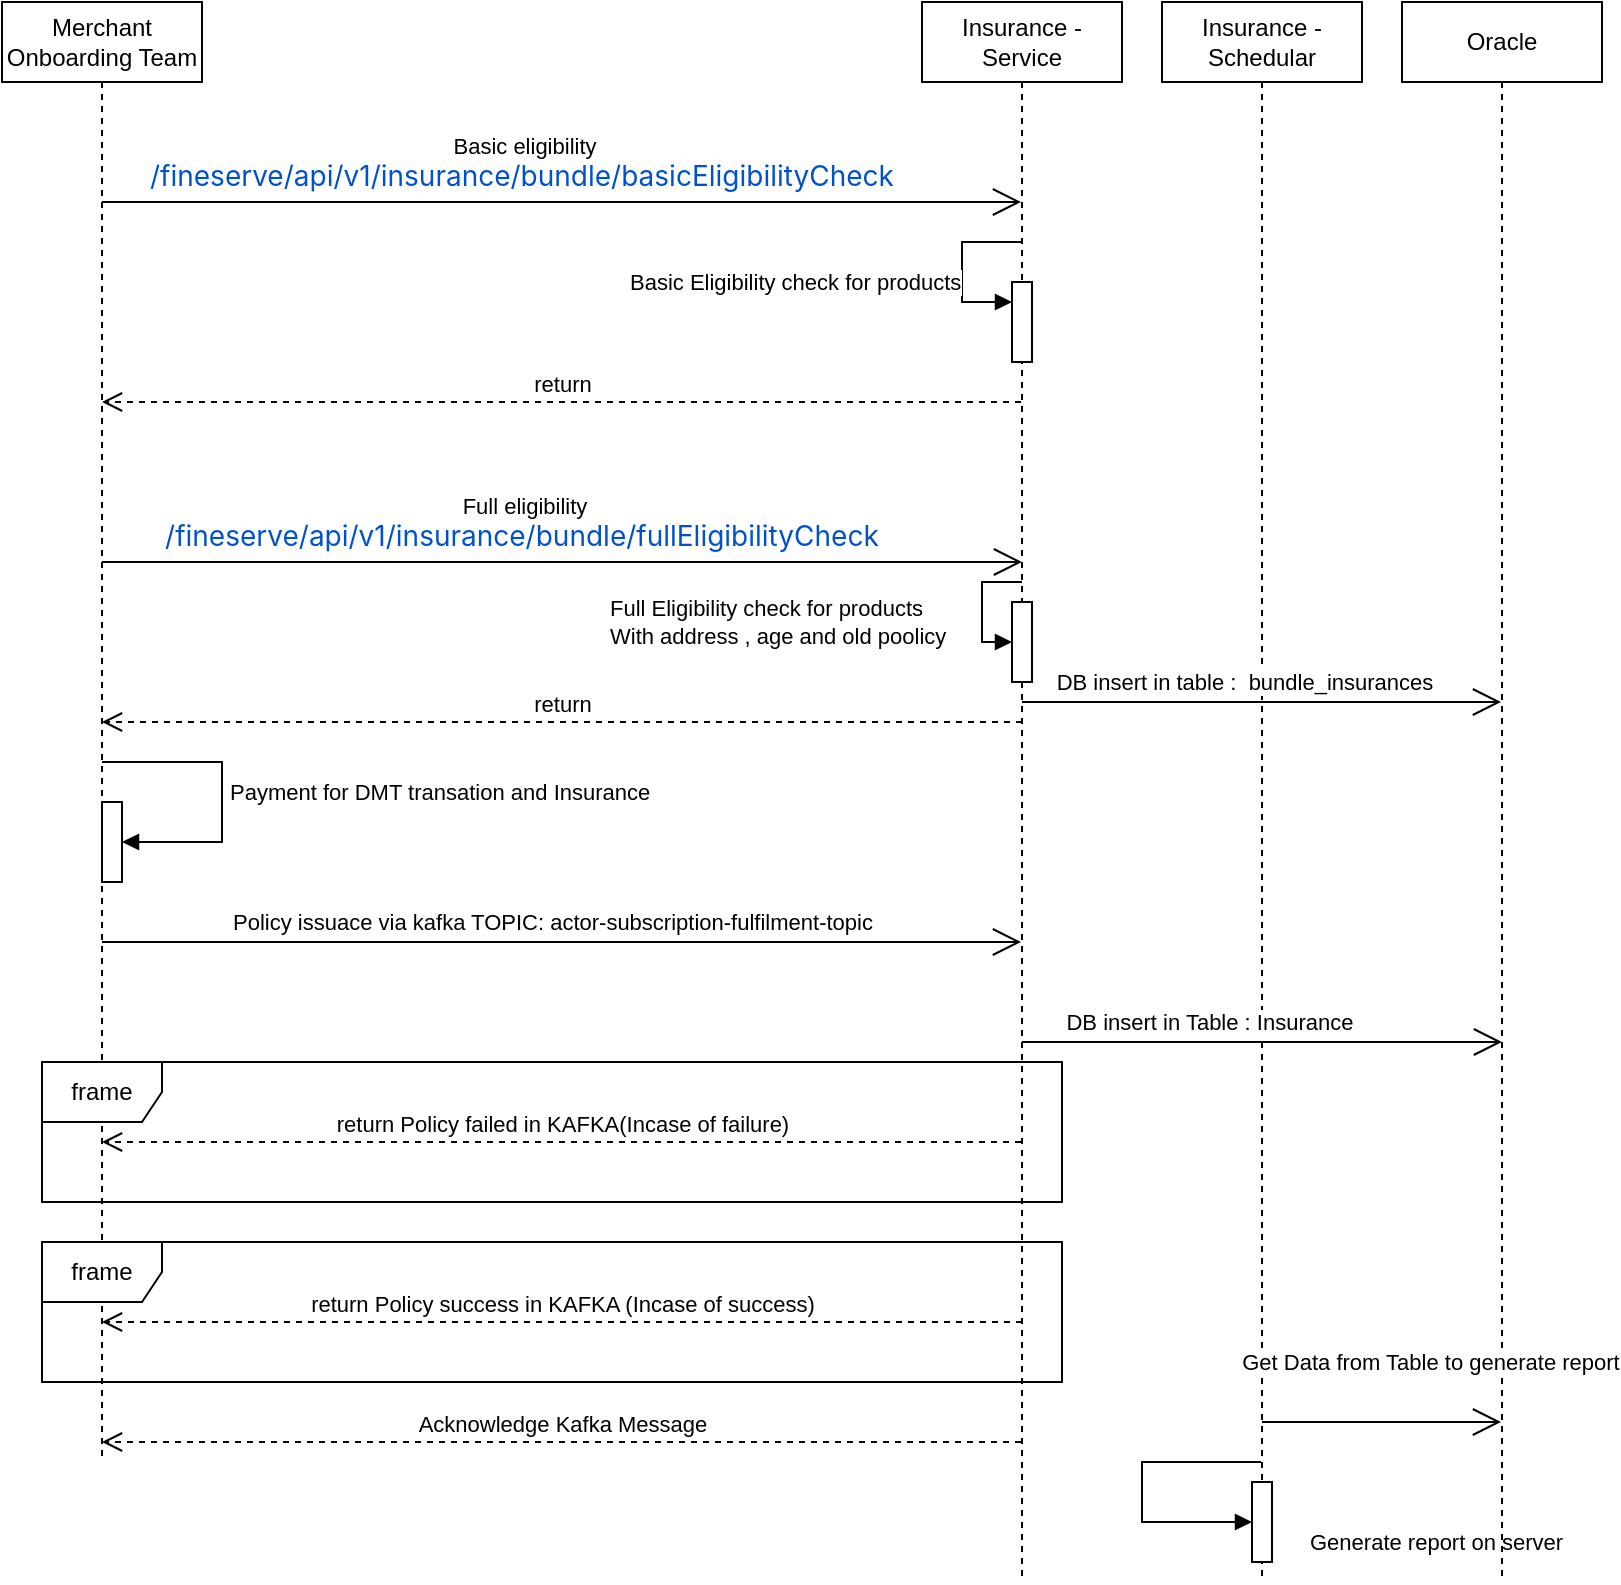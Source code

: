 <mxfile version="21.3.8" type="github">
  <diagram name="Page-1" id="yWtgO1glUAgRH91HCU5n">
    <mxGraphModel dx="1194" dy="648" grid="1" gridSize="10" guides="1" tooltips="1" connect="1" arrows="1" fold="1" page="1" pageScale="1" pageWidth="850" pageHeight="1100" math="0" shadow="0">
      <root>
        <mxCell id="0" />
        <mxCell id="1" parent="0" />
        <mxCell id="hWbqOJEptFSF6oSlvdW3-1" value="Merchant Onboarding Team" style="shape=umlLifeline;perimeter=lifelinePerimeter;whiteSpace=wrap;html=1;container=1;dropTarget=0;collapsible=0;recursiveResize=0;outlineConnect=0;portConstraint=eastwest;newEdgeStyle={&quot;edgeStyle&quot;:&quot;elbowEdgeStyle&quot;,&quot;elbow&quot;:&quot;vertical&quot;,&quot;curved&quot;:0,&quot;rounded&quot;:0};" parent="1" vertex="1">
          <mxGeometry x="40" y="140" width="100" height="730" as="geometry" />
        </mxCell>
        <mxCell id="hWbqOJEptFSF6oSlvdW3-20" value="" style="html=1;points=[];perimeter=orthogonalPerimeter;outlineConnect=0;targetShapes=umlLifeline;portConstraint=eastwest;newEdgeStyle={&quot;edgeStyle&quot;:&quot;elbowEdgeStyle&quot;,&quot;elbow&quot;:&quot;vertical&quot;,&quot;curved&quot;:0,&quot;rounded&quot;:0};" parent="hWbqOJEptFSF6oSlvdW3-1" vertex="1">
          <mxGeometry x="50" y="400" width="10" height="40" as="geometry" />
        </mxCell>
        <mxCell id="hWbqOJEptFSF6oSlvdW3-21" value="Payment for DMT transation and Insurance" style="html=1;align=left;spacingLeft=2;endArrow=block;rounded=0;edgeStyle=orthogonalEdgeStyle;curved=0;rounded=0;" parent="hWbqOJEptFSF6oSlvdW3-1" source="hWbqOJEptFSF6oSlvdW3-1" target="hWbqOJEptFSF6oSlvdW3-20" edge="1">
          <mxGeometry relative="1" as="geometry">
            <mxPoint x="55" y="380" as="sourcePoint" />
            <Array as="points">
              <mxPoint x="110" y="380" />
              <mxPoint x="110" y="420" />
            </Array>
          </mxGeometry>
        </mxCell>
        <mxCell id="hWbqOJEptFSF6oSlvdW3-2" value="Insurance - Service" style="shape=umlLifeline;perimeter=lifelinePerimeter;whiteSpace=wrap;html=1;container=1;dropTarget=0;collapsible=0;recursiveResize=0;outlineConnect=0;portConstraint=eastwest;newEdgeStyle={&quot;edgeStyle&quot;:&quot;elbowEdgeStyle&quot;,&quot;elbow&quot;:&quot;vertical&quot;,&quot;curved&quot;:0,&quot;rounded&quot;:0};" parent="1" vertex="1">
          <mxGeometry x="500" y="140" width="100" height="790" as="geometry" />
        </mxCell>
        <mxCell id="hWbqOJEptFSF6oSlvdW3-7" value="" style="html=1;points=[];perimeter=orthogonalPerimeter;outlineConnect=0;targetShapes=umlLifeline;portConstraint=eastwest;newEdgeStyle={&quot;edgeStyle&quot;:&quot;elbowEdgeStyle&quot;,&quot;elbow&quot;:&quot;vertical&quot;,&quot;curved&quot;:0,&quot;rounded&quot;:0};" parent="hWbqOJEptFSF6oSlvdW3-2" vertex="1">
          <mxGeometry x="45" y="140" width="10" height="40" as="geometry" />
        </mxCell>
        <mxCell id="hWbqOJEptFSF6oSlvdW3-8" value="Basic Eligibility check for products" style="html=1;align=left;spacingLeft=2;endArrow=block;rounded=0;edgeStyle=orthogonalEdgeStyle;curved=0;rounded=0;" parent="hWbqOJEptFSF6oSlvdW3-2" target="hWbqOJEptFSF6oSlvdW3-7" edge="1">
          <mxGeometry x="0.176" y="-170" relative="1" as="geometry">
            <mxPoint x="50" y="120" as="sourcePoint" />
            <Array as="points">
              <mxPoint x="20" y="120" />
              <mxPoint x="20" y="150" />
            </Array>
            <mxPoint as="offset" />
          </mxGeometry>
        </mxCell>
        <mxCell id="hWbqOJEptFSF6oSlvdW3-10" value="" style="html=1;points=[];perimeter=orthogonalPerimeter;outlineConnect=0;targetShapes=umlLifeline;portConstraint=eastwest;newEdgeStyle={&quot;edgeStyle&quot;:&quot;elbowEdgeStyle&quot;,&quot;elbow&quot;:&quot;vertical&quot;,&quot;curved&quot;:0,&quot;rounded&quot;:0};" parent="hWbqOJEptFSF6oSlvdW3-2" vertex="1">
          <mxGeometry x="45" y="300" width="10" height="40" as="geometry" />
        </mxCell>
        <mxCell id="hWbqOJEptFSF6oSlvdW3-3" value="Insurance - Schedular" style="shape=umlLifeline;perimeter=lifelinePerimeter;whiteSpace=wrap;html=1;container=1;dropTarget=0;collapsible=0;recursiveResize=0;outlineConnect=0;portConstraint=eastwest;newEdgeStyle={&quot;edgeStyle&quot;:&quot;elbowEdgeStyle&quot;,&quot;elbow&quot;:&quot;vertical&quot;,&quot;curved&quot;:0,&quot;rounded&quot;:0};" parent="1" vertex="1">
          <mxGeometry x="620" y="140" width="100" height="790" as="geometry" />
        </mxCell>
        <mxCell id="hWbqOJEptFSF6oSlvdW3-30" value="" style="html=1;points=[];perimeter=orthogonalPerimeter;outlineConnect=0;targetShapes=umlLifeline;portConstraint=eastwest;newEdgeStyle={&quot;edgeStyle&quot;:&quot;elbowEdgeStyle&quot;,&quot;elbow&quot;:&quot;vertical&quot;,&quot;curved&quot;:0,&quot;rounded&quot;:0};" parent="hWbqOJEptFSF6oSlvdW3-3" vertex="1">
          <mxGeometry x="45" y="740" width="10" height="40" as="geometry" />
        </mxCell>
        <mxCell id="hWbqOJEptFSF6oSlvdW3-31" value="Generate report on server" style="html=1;align=left;spacingLeft=2;endArrow=block;rounded=0;edgeStyle=orthogonalEdgeStyle;curved=0;rounded=0;" parent="hWbqOJEptFSF6oSlvdW3-3" target="hWbqOJEptFSF6oSlvdW3-30" edge="1" source="hWbqOJEptFSF6oSlvdW3-3">
          <mxGeometry x="1" y="-27" relative="1" as="geometry">
            <mxPoint x="-40" y="720" as="sourcePoint" />
            <Array as="points">
              <mxPoint x="-10" y="730" />
              <mxPoint x="-10" y="760" />
            </Array>
            <mxPoint x="25" y="-17" as="offset" />
          </mxGeometry>
        </mxCell>
        <mxCell id="hWbqOJEptFSF6oSlvdW3-4" value="Oracle" style="shape=umlLifeline;perimeter=lifelinePerimeter;whiteSpace=wrap;html=1;container=1;dropTarget=0;collapsible=0;recursiveResize=0;outlineConnect=0;portConstraint=eastwest;newEdgeStyle={&quot;edgeStyle&quot;:&quot;elbowEdgeStyle&quot;,&quot;elbow&quot;:&quot;vertical&quot;,&quot;curved&quot;:0,&quot;rounded&quot;:0};" parent="1" vertex="1">
          <mxGeometry x="740" y="140" width="100" height="790" as="geometry" />
        </mxCell>
        <mxCell id="hWbqOJEptFSF6oSlvdW3-5" value="" style="endArrow=open;endFill=1;endSize=12;html=1;rounded=0;" parent="1" source="hWbqOJEptFSF6oSlvdW3-1" target="hWbqOJEptFSF6oSlvdW3-2" edge="1">
          <mxGeometry width="160" relative="1" as="geometry">
            <mxPoint x="340" y="340" as="sourcePoint" />
            <mxPoint x="500" y="340" as="targetPoint" />
            <Array as="points">
              <mxPoint x="250" y="240" />
            </Array>
          </mxGeometry>
        </mxCell>
        <mxCell id="hWbqOJEptFSF6oSlvdW3-6" value="Basic eligibility&lt;br&gt;&lt;a style=&quot;color: rgb(0, 82, 204); text-decoration: var(--aui-link-decoration); font-family: -apple-system, &amp;quot;system-ui&amp;quot;, &amp;quot;Segoe UI&amp;quot;, Roboto, Oxygen, Ubuntu, &amp;quot;Fira Sans&amp;quot;, &amp;quot;Droid Sans&amp;quot;, &amp;quot;Helvetica Neue&amp;quot;, sans-serif; font-size: 14px; text-align: left;&quot; rel=&quot;nofollow&quot; class=&quot;external-link&quot; href=&quot;https://apbuat.airtelbank.com/fineserve/api/v1/insurance/bundle/basicEligibilityCheck&quot;&gt;/fineserve/api/v1/insurance/bundle/basicEligibilityCheck&lt;/a&gt;&amp;nbsp;" style="edgeLabel;html=1;align=center;verticalAlign=middle;resizable=0;points=[];" parent="hWbqOJEptFSF6oSlvdW3-5" vertex="1" connectable="0">
          <mxGeometry x="-0.182" y="1" relative="1" as="geometry">
            <mxPoint x="23" y="-19" as="offset" />
          </mxGeometry>
        </mxCell>
        <mxCell id="hWbqOJEptFSF6oSlvdW3-9" value="return" style="html=1;verticalAlign=bottom;endArrow=open;dashed=1;endSize=8;edgeStyle=elbowEdgeStyle;elbow=vertical;curved=0;rounded=0;" parent="1" source="hWbqOJEptFSF6oSlvdW3-2" target="hWbqOJEptFSF6oSlvdW3-1" edge="1">
          <mxGeometry relative="1" as="geometry">
            <mxPoint x="460" y="340" as="sourcePoint" />
            <mxPoint x="380" y="340" as="targetPoint" />
            <Array as="points">
              <mxPoint x="340" y="340" />
            </Array>
          </mxGeometry>
        </mxCell>
        <mxCell id="hWbqOJEptFSF6oSlvdW3-11" value="Full Eligibility check for products&lt;br&gt;With address , age and old poolicy" style="html=1;align=left;spacingLeft=2;endArrow=block;rounded=0;edgeStyle=orthogonalEdgeStyle;curved=0;rounded=0;" parent="1" target="hWbqOJEptFSF6oSlvdW3-10" edge="1">
          <mxGeometry x="0.231" y="-190" relative="1" as="geometry">
            <mxPoint x="550" y="430" as="sourcePoint" />
            <Array as="points">
              <mxPoint x="530" y="430" />
              <mxPoint x="530" y="460" />
            </Array>
            <mxPoint as="offset" />
          </mxGeometry>
        </mxCell>
        <mxCell id="hWbqOJEptFSF6oSlvdW3-12" value="" style="endArrow=open;endFill=1;endSize=12;html=1;rounded=0;" parent="1" edge="1">
          <mxGeometry width="160" relative="1" as="geometry">
            <mxPoint x="90" y="420" as="sourcePoint" />
            <mxPoint x="550" y="420" as="targetPoint" />
            <Array as="points">
              <mxPoint x="250" y="420" />
            </Array>
          </mxGeometry>
        </mxCell>
        <mxCell id="hWbqOJEptFSF6oSlvdW3-13" value="Full eligibility&lt;br&gt;&lt;a href=&quot;https://apbuat.airtelbank.com/fineserve/api/v1/insurance/bundle/basicEligibilityCheck&quot; class=&quot;external-link&quot; rel=&quot;nofollow&quot; style=&quot;color: rgb(0, 82, 204); text-decoration: var(--aui-link-decoration); font-family: -apple-system, &amp;quot;system-ui&amp;quot;, &amp;quot;Segoe UI&amp;quot;, Roboto, Oxygen, Ubuntu, &amp;quot;Fira Sans&amp;quot;, &amp;quot;Droid Sans&amp;quot;, &amp;quot;Helvetica Neue&amp;quot;, sans-serif; font-size: 14px; text-align: left;&quot;&gt;/fineserve/api/v1/insurance/bundle/fullEligibilityCheck&lt;/a&gt;&amp;nbsp;" style="edgeLabel;html=1;align=center;verticalAlign=middle;resizable=0;points=[];" parent="hWbqOJEptFSF6oSlvdW3-12" vertex="1" connectable="0">
          <mxGeometry x="-0.182" y="1" relative="1" as="geometry">
            <mxPoint x="23" y="-19" as="offset" />
          </mxGeometry>
        </mxCell>
        <mxCell id="hWbqOJEptFSF6oSlvdW3-14" value="return" style="html=1;verticalAlign=bottom;endArrow=open;dashed=1;endSize=8;edgeStyle=elbowEdgeStyle;elbow=vertical;curved=0;rounded=0;" parent="1" edge="1">
          <mxGeometry relative="1" as="geometry">
            <mxPoint x="550" y="500" as="sourcePoint" />
            <mxPoint x="90" y="500" as="targetPoint" />
          </mxGeometry>
        </mxCell>
        <mxCell id="hWbqOJEptFSF6oSlvdW3-15" value="" style="endArrow=open;endFill=1;endSize=12;html=1;rounded=0;" parent="1" source="hWbqOJEptFSF6oSlvdW3-2" target="hWbqOJEptFSF6oSlvdW3-4" edge="1">
          <mxGeometry width="160" relative="1" as="geometry">
            <mxPoint x="340" y="340" as="sourcePoint" />
            <mxPoint x="500" y="340" as="targetPoint" />
            <Array as="points">
              <mxPoint x="680" y="490" />
            </Array>
          </mxGeometry>
        </mxCell>
        <mxCell id="hWbqOJEptFSF6oSlvdW3-16" value="DB insert in table :&amp;nbsp;&amp;nbsp;bundle_insurances" style="edgeLabel;html=1;align=center;verticalAlign=middle;resizable=0;points=[];" parent="hWbqOJEptFSF6oSlvdW3-15" vertex="1" connectable="0">
          <mxGeometry x="-0.212" y="3" relative="1" as="geometry">
            <mxPoint x="16" y="-7" as="offset" />
          </mxGeometry>
        </mxCell>
        <mxCell id="hWbqOJEptFSF6oSlvdW3-17" value="" style="endArrow=open;endFill=1;endSize=12;html=1;rounded=0;" parent="1" source="hWbqOJEptFSF6oSlvdW3-1" target="hWbqOJEptFSF6oSlvdW3-2" edge="1">
          <mxGeometry width="160" relative="1" as="geometry">
            <mxPoint x="340" y="380" as="sourcePoint" />
            <mxPoint x="500" y="380" as="targetPoint" />
            <Array as="points">
              <mxPoint x="310" y="610" />
            </Array>
          </mxGeometry>
        </mxCell>
        <mxCell id="hWbqOJEptFSF6oSlvdW3-18" value="Policy issuace via kafka TOPIC:&amp;nbsp;actor-subscription-fulfilment-topic" style="edgeLabel;html=1;align=center;verticalAlign=middle;resizable=0;points=[];" parent="hWbqOJEptFSF6oSlvdW3-17" vertex="1" connectable="0">
          <mxGeometry x="-0.098" y="3" relative="1" as="geometry">
            <mxPoint x="18" y="-7" as="offset" />
          </mxGeometry>
        </mxCell>
        <mxCell id="hWbqOJEptFSF6oSlvdW3-22" value="" style="endArrow=open;endFill=1;endSize=12;html=1;rounded=0;" parent="1" edge="1">
          <mxGeometry width="160" relative="1" as="geometry">
            <mxPoint x="550" y="660" as="sourcePoint" />
            <mxPoint x="790" y="660" as="targetPoint" />
            <Array as="points">
              <mxPoint x="680" y="660" />
            </Array>
          </mxGeometry>
        </mxCell>
        <mxCell id="hWbqOJEptFSF6oSlvdW3-23" value="DB insert in Table : Insurance&amp;nbsp;" style="edgeLabel;html=1;align=center;verticalAlign=middle;resizable=0;points=[];" parent="hWbqOJEptFSF6oSlvdW3-22" vertex="1" connectable="0">
          <mxGeometry x="-0.212" y="3" relative="1" as="geometry">
            <mxPoint y="-7" as="offset" />
          </mxGeometry>
        </mxCell>
        <mxCell id="hWbqOJEptFSF6oSlvdW3-24" value="frame" style="shape=umlFrame;whiteSpace=wrap;html=1;pointerEvents=0;" parent="1" vertex="1">
          <mxGeometry x="60" y="670" width="510" height="70" as="geometry" />
        </mxCell>
        <mxCell id="hWbqOJEptFSF6oSlvdW3-25" value="frame" style="shape=umlFrame;whiteSpace=wrap;html=1;pointerEvents=0;" parent="1" vertex="1">
          <mxGeometry x="60" y="760" width="510" height="70" as="geometry" />
        </mxCell>
        <mxCell id="hWbqOJEptFSF6oSlvdW3-26" value="return Policy failed in KAFKA(Incase of failure)" style="html=1;verticalAlign=bottom;endArrow=open;dashed=1;endSize=8;edgeStyle=elbowEdgeStyle;elbow=vertical;curved=0;rounded=0;" parent="1" source="hWbqOJEptFSF6oSlvdW3-2" target="hWbqOJEptFSF6oSlvdW3-1" edge="1">
          <mxGeometry relative="1" as="geometry">
            <mxPoint x="460" y="640" as="sourcePoint" />
            <mxPoint x="380" y="640" as="targetPoint" />
            <Array as="points">
              <mxPoint x="330" y="710" />
            </Array>
            <mxPoint as="offset" />
          </mxGeometry>
        </mxCell>
        <mxCell id="hWbqOJEptFSF6oSlvdW3-27" value="return Policy success in KAFKA (Incase of success)" style="html=1;verticalAlign=bottom;endArrow=open;dashed=1;endSize=8;edgeStyle=elbowEdgeStyle;elbow=horizontal;curved=0;rounded=0;" parent="1" edge="1">
          <mxGeometry relative="1" as="geometry">
            <mxPoint x="550" y="800" as="sourcePoint" />
            <mxPoint x="90" y="800" as="targetPoint" />
            <Array as="points">
              <mxPoint x="330" y="800" />
            </Array>
            <mxPoint as="offset" />
          </mxGeometry>
        </mxCell>
        <mxCell id="hWbqOJEptFSF6oSlvdW3-28" value="" style="endArrow=open;endFill=1;endSize=12;html=1;rounded=0;" parent="1" target="hWbqOJEptFSF6oSlvdW3-4" edge="1">
          <mxGeometry width="160" relative="1" as="geometry">
            <mxPoint x="670" y="850" as="sourcePoint" />
            <mxPoint x="500" y="640" as="targetPoint" />
            <Array as="points">
              <mxPoint x="700" y="850" />
            </Array>
          </mxGeometry>
        </mxCell>
        <mxCell id="hWbqOJEptFSF6oSlvdW3-29" value="Get Data from Table to generate report" style="edgeLabel;html=1;align=center;verticalAlign=middle;resizable=0;points=[];" parent="hWbqOJEptFSF6oSlvdW3-28" vertex="1" connectable="0">
          <mxGeometry x="-0.138" y="3" relative="1" as="geometry">
            <mxPoint x="32" y="-27" as="offset" />
          </mxGeometry>
        </mxCell>
        <mxCell id="0ajiGX4MbkZRhEGIGoxu-1" value="Acknowledge Kafka Message" style="html=1;verticalAlign=bottom;endArrow=open;dashed=1;endSize=8;edgeStyle=elbowEdgeStyle;elbow=horizontal;curved=0;rounded=0;" edge="1" parent="1" source="hWbqOJEptFSF6oSlvdW3-2" target="hWbqOJEptFSF6oSlvdW3-1">
          <mxGeometry relative="1" as="geometry">
            <mxPoint x="460" y="650" as="sourcePoint" />
            <mxPoint x="380" y="650" as="targetPoint" />
            <Array as="points">
              <mxPoint x="330" y="860" />
            </Array>
          </mxGeometry>
        </mxCell>
      </root>
    </mxGraphModel>
  </diagram>
</mxfile>
